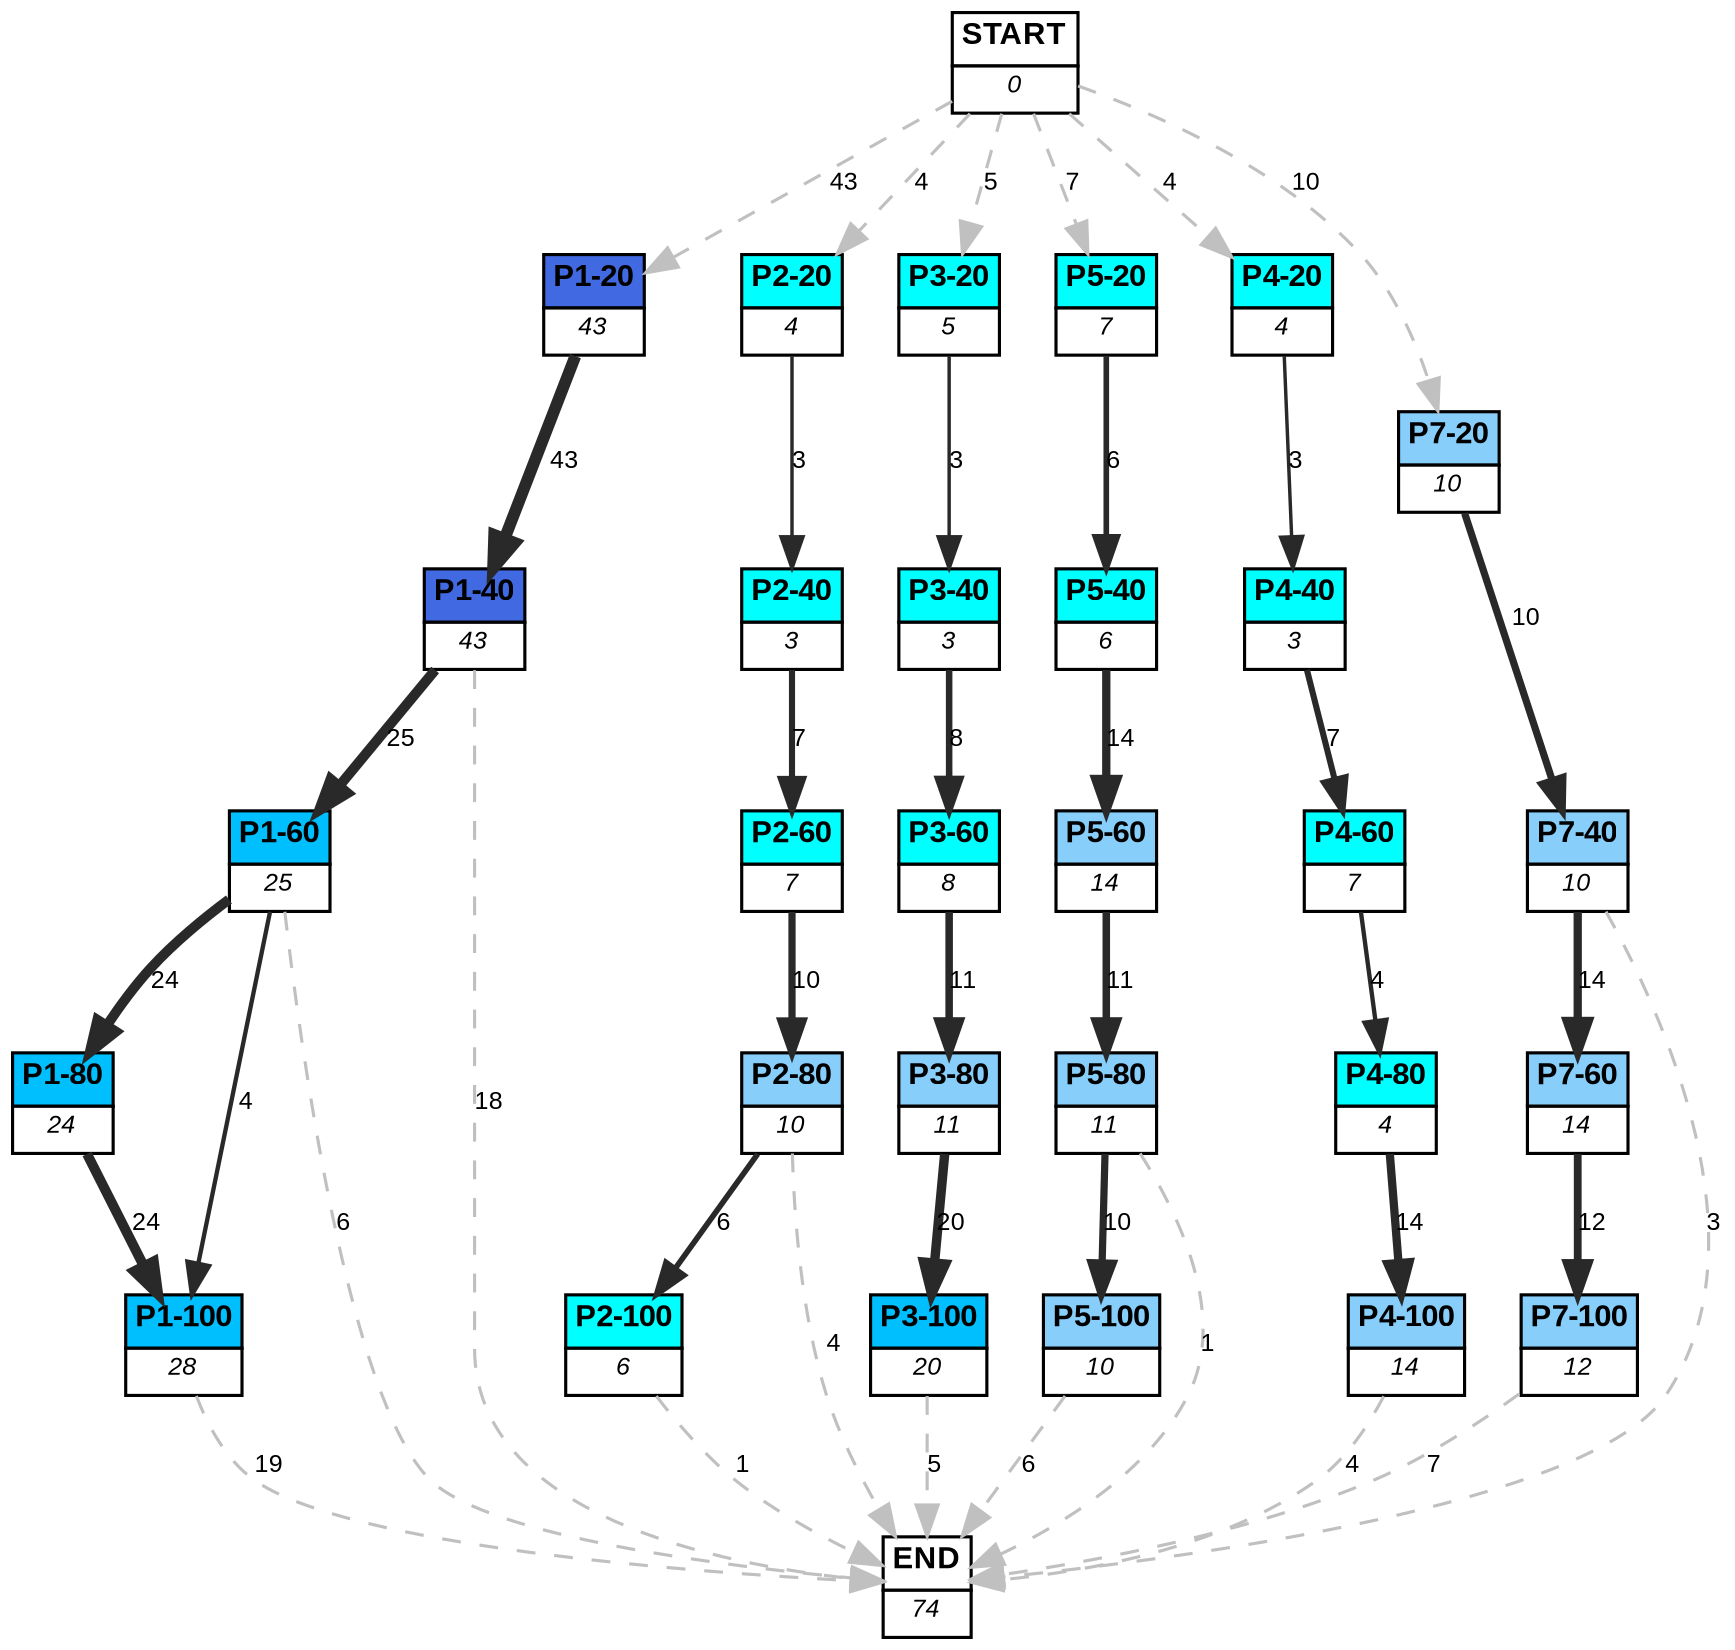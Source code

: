digraph graphname {
	dpi = 150
	size="16,11!";
	margin = 0;
"P1-20" [shape=plain, label=<<table border="0" cellborder="1" cellspacing="0"><tr><td bgcolor="royalblue"><FONT face="Arial" POINT-SIZE="10"><b>P1-20</b></FONT></td></tr><tr><td bgcolor="white"><FONT face="Arial" POINT-SIZE="8"><i>43</i></FONT></td></tr></table>>]
"P1-40" [shape=plain, label=<<table border="0" cellborder="1" cellspacing="0"><tr><td bgcolor="royalblue"><FONT face="Arial" POINT-SIZE="10"><b>P1-40</b></FONT></td></tr><tr><td bgcolor="white"><FONT face="Arial" POINT-SIZE="8"><i>43</i></FONT></td></tr></table>>]
"P1-60" [shape=plain, label=<<table border="0" cellborder="1" cellspacing="0"><tr><td bgcolor="deepskyblue"><FONT face="Arial" POINT-SIZE="10"><b>P1-60</b></FONT></td></tr><tr><td bgcolor="white"><FONT face="Arial" POINT-SIZE="8"><i>25</i></FONT></td></tr></table>>]
"P1-80" [shape=plain, label=<<table border="0" cellborder="1" cellspacing="0"><tr><td bgcolor="deepskyblue"><FONT face="Arial" POINT-SIZE="10"><b>P1-80</b></FONT></td></tr><tr><td bgcolor="white"><FONT face="Arial" POINT-SIZE="8"><i>24</i></FONT></td></tr></table>>]
"P1-100" [shape=plain, label=<<table border="0" cellborder="1" cellspacing="0"><tr><td bgcolor="deepskyblue"><FONT face="Arial" POINT-SIZE="10"><b>P1-100</b></FONT></td></tr><tr><td bgcolor="white"><FONT face="Arial" POINT-SIZE="8"><i>28</i></FONT></td></tr></table>>]
"P2-20" [shape=plain, label=<<table border="0" cellborder="1" cellspacing="0"><tr><td bgcolor="aqua"><FONT face="Arial" POINT-SIZE="10"><b>P2-20</b></FONT></td></tr><tr><td bgcolor="white"><FONT face="Arial" POINT-SIZE="8"><i>4</i></FONT></td></tr></table>>]
"P2-40" [shape=plain, label=<<table border="0" cellborder="1" cellspacing="0"><tr><td bgcolor="aqua"><FONT face="Arial" POINT-SIZE="10"><b>P2-40</b></FONT></td></tr><tr><td bgcolor="white"><FONT face="Arial" POINT-SIZE="8"><i>3</i></FONT></td></tr></table>>]
"P2-60" [shape=plain, label=<<table border="0" cellborder="1" cellspacing="0"><tr><td bgcolor="aqua"><FONT face="Arial" POINT-SIZE="10"><b>P2-60</b></FONT></td></tr><tr><td bgcolor="white"><FONT face="Arial" POINT-SIZE="8"><i>7</i></FONT></td></tr></table>>]
"P2-80" [shape=plain, label=<<table border="0" cellborder="1" cellspacing="0"><tr><td bgcolor="lightskyblue"><FONT face="Arial" POINT-SIZE="10"><b>P2-80</b></FONT></td></tr><tr><td bgcolor="white"><FONT face="Arial" POINT-SIZE="8"><i>10</i></FONT></td></tr></table>>]
"P2-100" [shape=plain, label=<<table border="0" cellborder="1" cellspacing="0"><tr><td bgcolor="aqua"><FONT face="Arial" POINT-SIZE="10"><b>P2-100</b></FONT></td></tr><tr><td bgcolor="white"><FONT face="Arial" POINT-SIZE="8"><i>6</i></FONT></td></tr></table>>]
"P3-20" [shape=plain, label=<<table border="0" cellborder="1" cellspacing="0"><tr><td bgcolor="aqua"><FONT face="Arial" POINT-SIZE="10"><b>P3-20</b></FONT></td></tr><tr><td bgcolor="white"><FONT face="Arial" POINT-SIZE="8"><i>5</i></FONT></td></tr></table>>]
"P3-40" [shape=plain, label=<<table border="0" cellborder="1" cellspacing="0"><tr><td bgcolor="aqua"><FONT face="Arial" POINT-SIZE="10"><b>P3-40</b></FONT></td></tr><tr><td bgcolor="white"><FONT face="Arial" POINT-SIZE="8"><i>3</i></FONT></td></tr></table>>]
"P3-60" [shape=plain, label=<<table border="0" cellborder="1" cellspacing="0"><tr><td bgcolor="aqua"><FONT face="Arial" POINT-SIZE="10"><b>P3-60</b></FONT></td></tr><tr><td bgcolor="white"><FONT face="Arial" POINT-SIZE="8"><i>8</i></FONT></td></tr></table>>]
"P3-80" [shape=plain, label=<<table border="0" cellborder="1" cellspacing="0"><tr><td bgcolor="lightskyblue"><FONT face="Arial" POINT-SIZE="10"><b>P3-80</b></FONT></td></tr><tr><td bgcolor="white"><FONT face="Arial" POINT-SIZE="8"><i>11</i></FONT></td></tr></table>>]
"P3-100" [shape=plain, label=<<table border="0" cellborder="1" cellspacing="0"><tr><td bgcolor="deepskyblue"><FONT face="Arial" POINT-SIZE="10"><b>P3-100</b></FONT></td></tr><tr><td bgcolor="white"><FONT face="Arial" POINT-SIZE="8"><i>20</i></FONT></td></tr></table>>]
"P5-20" [shape=plain, label=<<table border="0" cellborder="1" cellspacing="0"><tr><td bgcolor="aqua"><FONT face="Arial" POINT-SIZE="10"><b>P5-20</b></FONT></td></tr><tr><td bgcolor="white"><FONT face="Arial" POINT-SIZE="8"><i>7</i></FONT></td></tr></table>>]
"P5-40" [shape=plain, label=<<table border="0" cellborder="1" cellspacing="0"><tr><td bgcolor="aqua"><FONT face="Arial" POINT-SIZE="10"><b>P5-40</b></FONT></td></tr><tr><td bgcolor="white"><FONT face="Arial" POINT-SIZE="8"><i>6</i></FONT></td></tr></table>>]
"P5-60" [shape=plain, label=<<table border="0" cellborder="1" cellspacing="0"><tr><td bgcolor="lightskyblue"><FONT face="Arial" POINT-SIZE="10"><b>P5-60</b></FONT></td></tr><tr><td bgcolor="white"><FONT face="Arial" POINT-SIZE="8"><i>14</i></FONT></td></tr></table>>]
"P5-80" [shape=plain, label=<<table border="0" cellborder="1" cellspacing="0"><tr><td bgcolor="lightskyblue"><FONT face="Arial" POINT-SIZE="10"><b>P5-80</b></FONT></td></tr><tr><td bgcolor="white"><FONT face="Arial" POINT-SIZE="8"><i>11</i></FONT></td></tr></table>>]
"P5-100" [shape=plain, label=<<table border="0" cellborder="1" cellspacing="0"><tr><td bgcolor="lightskyblue"><FONT face="Arial" POINT-SIZE="10"><b>P5-100</b></FONT></td></tr><tr><td bgcolor="white"><FONT face="Arial" POINT-SIZE="8"><i>10</i></FONT></td></tr></table>>]
"P4-20" [shape=plain, label=<<table border="0" cellborder="1" cellspacing="0"><tr><td bgcolor="aqua"><FONT face="Arial" POINT-SIZE="10"><b>P4-20</b></FONT></td></tr><tr><td bgcolor="white"><FONT face="Arial" POINT-SIZE="8"><i>4</i></FONT></td></tr></table>>]
"P4-40" [shape=plain, label=<<table border="0" cellborder="1" cellspacing="0"><tr><td bgcolor="aqua"><FONT face="Arial" POINT-SIZE="10"><b>P4-40</b></FONT></td></tr><tr><td bgcolor="white"><FONT face="Arial" POINT-SIZE="8"><i>3</i></FONT></td></tr></table>>]
"P4-60" [shape=plain, label=<<table border="0" cellborder="1" cellspacing="0"><tr><td bgcolor="aqua"><FONT face="Arial" POINT-SIZE="10"><b>P4-60</b></FONT></td></tr><tr><td bgcolor="white"><FONT face="Arial" POINT-SIZE="8"><i>7</i></FONT></td></tr></table>>]
"P4-80" [shape=plain, label=<<table border="0" cellborder="1" cellspacing="0"><tr><td bgcolor="aqua"><FONT face="Arial" POINT-SIZE="10"><b>P4-80</b></FONT></td></tr><tr><td bgcolor="white"><FONT face="Arial" POINT-SIZE="8"><i>4</i></FONT></td></tr></table>>]
"P4-100" [shape=plain, label=<<table border="0" cellborder="1" cellspacing="0"><tr><td bgcolor="lightskyblue"><FONT face="Arial" POINT-SIZE="10"><b>P4-100</b></FONT></td></tr><tr><td bgcolor="white"><FONT face="Arial" POINT-SIZE="8"><i>14</i></FONT></td></tr></table>>]
"P7-20" [shape=plain, label=<<table border="0" cellborder="1" cellspacing="0"><tr><td bgcolor="lightskyblue"><FONT face="Arial" POINT-SIZE="10"><b>P7-20</b></FONT></td></tr><tr><td bgcolor="white"><FONT face="Arial" POINT-SIZE="8"><i>10</i></FONT></td></tr></table>>]
"P7-40" [shape=plain, label=<<table border="0" cellborder="1" cellspacing="0"><tr><td bgcolor="lightskyblue"><FONT face="Arial" POINT-SIZE="10"><b>P7-40</b></FONT></td></tr><tr><td bgcolor="white"><FONT face="Arial" POINT-SIZE="8"><i>10</i></FONT></td></tr></table>>]
"P7-60" [shape=plain, label=<<table border="0" cellborder="1" cellspacing="0"><tr><td bgcolor="lightskyblue"><FONT face="Arial" POINT-SIZE="10"><b>P7-60</b></FONT></td></tr><tr><td bgcolor="white"><FONT face="Arial" POINT-SIZE="8"><i>14</i></FONT></td></tr></table>>]
"P7-100" [shape=plain, label=<<table border="0" cellborder="1" cellspacing="0"><tr><td bgcolor="lightskyblue"><FONT face="Arial" POINT-SIZE="10"><b>P7-100</b></FONT></td></tr><tr><td bgcolor="white"><FONT face="Arial" POINT-SIZE="8"><i>12</i></FONT></td></tr></table>>]
"START" [shape=plain, label=<<table border="0" cellborder="1" cellspacing="0"><tr><td bgcolor="white"><FONT face="Arial" POINT-SIZE="10"><b>START</b></FONT></td></tr><tr><td bgcolor="white"><FONT face="Arial" POINT-SIZE="8"><i>0</i></FONT></td></tr></table>>]
"END" [shape=plain, label=<<table border="0" cellborder="1" cellspacing="0"><tr><td bgcolor="white"><FONT face="Arial" POINT-SIZE="10"><b>END</b></FONT></td></tr><tr><td bgcolor="white"><FONT face="Arial" POINT-SIZE="8"><i>74</i></FONT></td></tr></table>>]
"P1-20" -> "P1-40" [ color=grey16 penwidth = "3.7612001156935624"label ="43" labelfloat=false fontname="Arial" fontsize=8]
"P1-40" -> "P1-60" [ color=grey16 penwidth = "3.2188758248682006"label ="25" labelfloat=false fontname="Arial" fontsize=8]
"P1-40" -> "END" [ style = dashed color=grey label ="18" labelfloat=false fontname="Arial" fontsize=8]
"P1-60" -> "P1-80" [ color=grey16 penwidth = "3.1780538303479458"label ="24" labelfloat=false fontname="Arial" fontsize=8]
"P1-60" -> "P1-100" [ color=grey16 penwidth = "1.3862943611198906"label ="4" labelfloat=false fontname="Arial" fontsize=8]
"P1-60" -> "END" [ style = dashed color=grey label ="6" labelfloat=false fontname="Arial" fontsize=8]
"P1-80" -> "P1-100" [ color=grey16 penwidth = "3.1780538303479458"label ="24" labelfloat=false fontname="Arial" fontsize=8]
"P1-100" -> "END" [ style = dashed color=grey label ="19" labelfloat=false fontname="Arial" fontsize=8]
"P2-20" -> "P2-40" [ color=grey16 penwidth = "1.0986122886681098"label ="3" labelfloat=false fontname="Arial" fontsize=8]
"P2-40" -> "P2-60" [ color=grey16 penwidth = "1.9459101490553132"label ="7" labelfloat=false fontname="Arial" fontsize=8]
"P2-60" -> "P2-80" [ color=grey16 penwidth = "2.302585092994046"label ="10" labelfloat=false fontname="Arial" fontsize=8]
"P2-80" -> "P2-100" [ color=grey16 penwidth = "1.791759469228055"label ="6" labelfloat=false fontname="Arial" fontsize=8]
"P2-80" -> "END" [ style = dashed color=grey label ="4" labelfloat=false fontname="Arial" fontsize=8]
"P2-100" -> "END" [ style = dashed color=grey label ="1" labelfloat=false fontname="Arial" fontsize=8]
"P3-20" -> "P3-40" [ color=grey16 penwidth = "1.0986122886681098"label ="3" labelfloat=false fontname="Arial" fontsize=8]
"P3-40" -> "P3-60" [ color=grey16 penwidth = "2.0794415416798357"label ="8" labelfloat=false fontname="Arial" fontsize=8]
"P3-60" -> "P3-80" [ color=grey16 penwidth = "2.3978952727983707"label ="11" labelfloat=false fontname="Arial" fontsize=8]
"P3-80" -> "P3-100" [ color=grey16 penwidth = "2.995732273553991"label ="20" labelfloat=false fontname="Arial" fontsize=8]
"P3-100" -> "END" [ style = dashed color=grey label ="5" labelfloat=false fontname="Arial" fontsize=8]
"P5-20" -> "P5-40" [ color=grey16 penwidth = "1.791759469228055"label ="6" labelfloat=false fontname="Arial" fontsize=8]
"P5-40" -> "P5-60" [ color=grey16 penwidth = "2.6390573296152584"label ="14" labelfloat=false fontname="Arial" fontsize=8]
"P5-60" -> "P5-80" [ color=grey16 penwidth = "2.3978952727983707"label ="11" labelfloat=false fontname="Arial" fontsize=8]
"P5-80" -> "P5-100" [ color=grey16 penwidth = "2.302585092994046"label ="10" labelfloat=false fontname="Arial" fontsize=8]
"P5-80" -> "END" [ style = dashed color=grey label ="1" labelfloat=false fontname="Arial" fontsize=8]
"P5-100" -> "END" [ style = dashed color=grey label ="6" labelfloat=false fontname="Arial" fontsize=8]
"P4-20" -> "P4-40" [ color=grey16 penwidth = "1.0986122886681098"label ="3" labelfloat=false fontname="Arial" fontsize=8]
"P4-40" -> "P4-60" [ color=grey16 penwidth = "1.9459101490553132"label ="7" labelfloat=false fontname="Arial" fontsize=8]
"P4-60" -> "P4-80" [ color=grey16 penwidth = "1.3862943611198906"label ="4" labelfloat=false fontname="Arial" fontsize=8]
"P4-80" -> "P4-100" [ color=grey16 penwidth = "2.6390573296152584"label ="14" labelfloat=false fontname="Arial" fontsize=8]
"P4-100" -> "END" [ style = dashed color=grey label ="4" labelfloat=false fontname="Arial" fontsize=8]
"P7-20" -> "P7-40" [ color=grey16 penwidth = "2.302585092994046"label ="10" labelfloat=false fontname="Arial" fontsize=8]
"P7-40" -> "P7-60" [ color=grey16 penwidth = "2.6390573296152584"label ="14" labelfloat=false fontname="Arial" fontsize=8]
"P7-40" -> "END" [ style = dashed color=grey label ="3" labelfloat=false fontname="Arial" fontsize=8]
"P7-60" -> "P7-100" [ color=grey16 penwidth = "2.4849066497880004"label ="12" labelfloat=false fontname="Arial" fontsize=8]
"P7-100" -> "END" [ style = dashed color=grey label ="7" labelfloat=false fontname="Arial" fontsize=8]
"START" -> "P1-20" [ style = dashed color=grey label ="43" labelfloat=false fontname="Arial" fontsize=8]
"START" -> "P2-20" [ style = dashed color=grey label ="4" labelfloat=false fontname="Arial" fontsize=8]
"START" -> "P3-20" [ style = dashed color=grey label ="5" labelfloat=false fontname="Arial" fontsize=8]
"START" -> "P5-20" [ style = dashed color=grey label ="7" labelfloat=false fontname="Arial" fontsize=8]
"START" -> "P4-20" [ style = dashed color=grey label ="4" labelfloat=false fontname="Arial" fontsize=8]
"START" -> "P7-20" [ style = dashed color=grey label ="10" labelfloat=false fontname="Arial" fontsize=8]
}